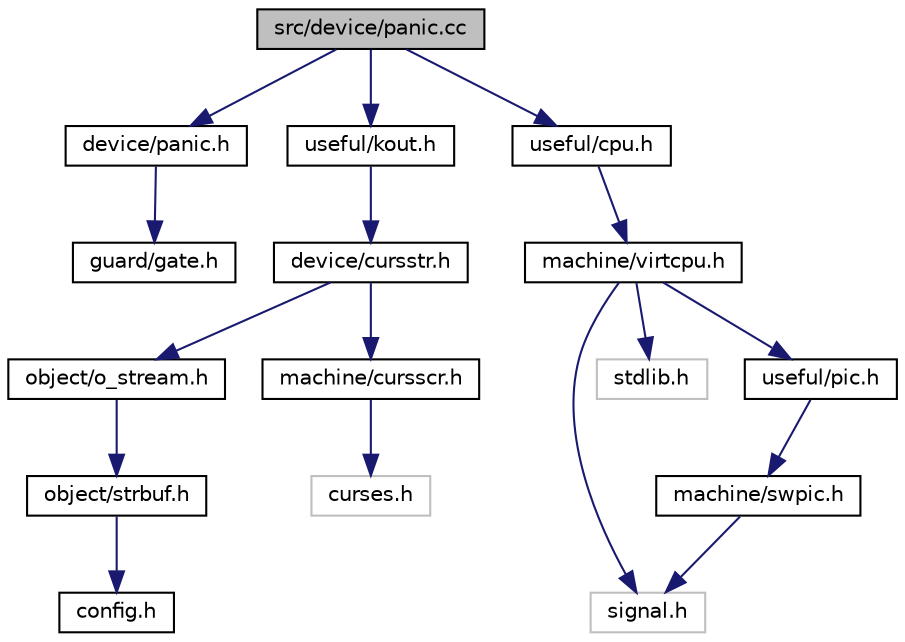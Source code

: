 digraph G
{
  bgcolor="transparent";
  edge [fontname="Helvetica",fontsize="10",labelfontname="Helvetica",labelfontsize="10"];
  node [fontname="Helvetica",fontsize="10",shape=record];
  Node1 [label="src/device/panic.cc",height=0.2,width=0.4,color="black", fillcolor="grey75", style="filled" fontcolor="black"];
  Node1 -> Node2 [color="midnightblue",fontsize="10",style="solid",fontname="Helvetica"];
  Node2 [label="device/panic.h",height=0.2,width=0.4,color="black",URL="$device_2panic_8h.html"];
  Node2 -> Node3 [color="midnightblue",fontsize="10",style="solid",fontname="Helvetica"];
  Node3 [label="guard/gate.h",height=0.2,width=0.4,color="black",URL="$gate_8h.html"];
  Node1 -> Node4 [color="midnightblue",fontsize="10",style="solid",fontname="Helvetica"];
  Node4 [label="useful/kout.h",height=0.2,width=0.4,color="black",URL="$kout_8h.html",tooltip="help include file for use of global declared variable kout, declared in main.cc"];
  Node4 -> Node5 [color="midnightblue",fontsize="10",style="solid",fontname="Helvetica"];
  Node5 [label="device/cursstr.h",height=0.2,width=0.4,color="black",URL="$cursstr_8h.html"];
  Node5 -> Node6 [color="midnightblue",fontsize="10",style="solid",fontname="Helvetica"];
  Node6 [label="object/o_stream.h",height=0.2,width=0.4,color="black",URL="$o__stream_8h.html"];
  Node6 -> Node7 [color="midnightblue",fontsize="10",style="solid",fontname="Helvetica"];
  Node7 [label="object/strbuf.h",height=0.2,width=0.4,color="black",URL="$strbuf_8h.html"];
  Node7 -> Node8 [color="midnightblue",fontsize="10",style="solid",fontname="Helvetica"];
  Node8 [label="config.h",height=0.2,width=0.4,color="black",URL="$config_8h.html"];
  Node5 -> Node9 [color="midnightblue",fontsize="10",style="solid",fontname="Helvetica"];
  Node9 [label="machine/cursscr.h",height=0.2,width=0.4,color="black",URL="$cursscr_8h.html"];
  Node9 -> Node10 [color="midnightblue",fontsize="10",style="solid",fontname="Helvetica"];
  Node10 [label="curses.h",height=0.2,width=0.4,color="grey75"];
  Node1 -> Node11 [color="midnightblue",fontsize="10",style="solid",fontname="Helvetica"];
  Node11 [label="useful/cpu.h",height=0.2,width=0.4,color="black",URL="$cpu_8h.html",tooltip="help include file for use of global declared variable cpu, declared in main.cc"];
  Node11 -> Node12 [color="midnightblue",fontsize="10",style="solid",fontname="Helvetica"];
  Node12 [label="machine/virtcpu.h",height=0.2,width=0.4,color="black",URL="$virtcpu_8h.html"];
  Node12 -> Node13 [color="midnightblue",fontsize="10",style="solid",fontname="Helvetica"];
  Node13 [label="signal.h",height=0.2,width=0.4,color="grey75"];
  Node12 -> Node14 [color="midnightblue",fontsize="10",style="solid",fontname="Helvetica"];
  Node14 [label="stdlib.h",height=0.2,width=0.4,color="grey75"];
  Node12 -> Node15 [color="midnightblue",fontsize="10",style="solid",fontname="Helvetica"];
  Node15 [label="useful/pic.h",height=0.2,width=0.4,color="black",URL="$pic_8h.html"];
  Node15 -> Node16 [color="midnightblue",fontsize="10",style="solid",fontname="Helvetica"];
  Node16 [label="machine/swpic.h",height=0.2,width=0.4,color="black",URL="$swpic_8h.html"];
  Node16 -> Node13 [color="midnightblue",fontsize="10",style="solid",fontname="Helvetica"];
}

